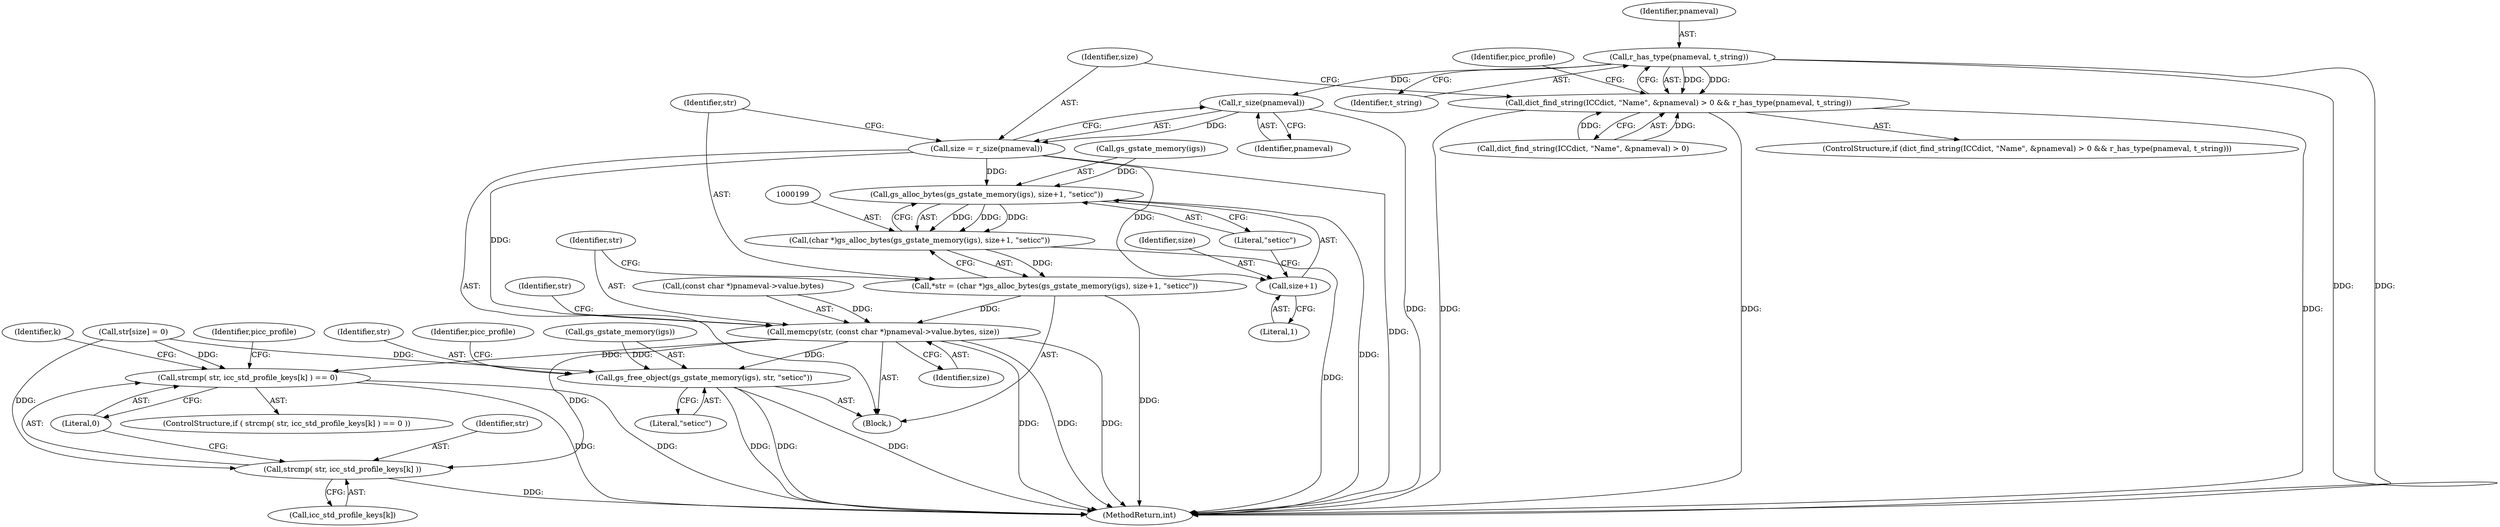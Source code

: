 digraph "0_ghostscript_67d760ab775dae4efe803b5944b0439aa3c0b04a@pointer" {
"1000186" [label="(Call,r_has_type(pnameval, t_string))"];
"1000178" [label="(Call,dict_find_string(ICCdict, \"Name\", &pnameval) > 0 && r_has_type(pnameval, t_string))"];
"1000193" [label="(Call,r_size(pnameval))"];
"1000191" [label="(Call,size = r_size(pnameval))"];
"1000200" [label="(Call,gs_alloc_bytes(gs_gstate_memory(igs), size+1, \"seticc\"))"];
"1000198" [label="(Call,(char *)gs_alloc_bytes(gs_gstate_memory(igs), size+1, \"seticc\"))"];
"1000196" [label="(Call,*str = (char *)gs_alloc_bytes(gs_gstate_memory(igs), size+1, \"seticc\"))"];
"1000207" [label="(Call,memcpy(str, (const char *)pnameval->value.bytes, size))"];
"1000233" [label="(Call,strcmp( str, icc_std_profile_keys[k] ) == 0)"];
"1000234" [label="(Call,strcmp( str, icc_std_profile_keys[k] ))"];
"1000254" [label="(Call,gs_free_object(gs_gstate_memory(igs), str, \"seticc\"))"];
"1000203" [label="(Call,size+1)"];
"1000217" [label="(Call,str[size] = 0)"];
"1000219" [label="(Identifier,str)"];
"1000589" [label="(MethodReturn,int)"];
"1000198" [label="(Call,(char *)gs_alloc_bytes(gs_gstate_memory(igs), size+1, \"seticc\"))"];
"1000197" [label="(Identifier,str)"];
"1000191" [label="(Call,size = r_size(pnameval))"];
"1000187" [label="(Identifier,pnameval)"];
"1000201" [label="(Call,gs_gstate_memory(igs))"];
"1000257" [label="(Identifier,str)"];
"1000177" [label="(ControlStructure,if (dict_find_string(ICCdict, \"Name\", &pnameval) > 0 && r_has_type(pnameval, t_string)))"];
"1000194" [label="(Identifier,pnameval)"];
"1000232" [label="(ControlStructure,if ( strcmp( str, icc_std_profile_keys[k] ) == 0 ))"];
"1000204" [label="(Identifier,size)"];
"1000179" [label="(Call,dict_find_string(ICCdict, \"Name\", &pnameval) > 0)"];
"1000189" [label="(Block,)"];
"1000203" [label="(Call,size+1)"];
"1000216" [label="(Identifier,size)"];
"1000209" [label="(Call,(const char *)pnameval->value.bytes)"];
"1000192" [label="(Identifier,size)"];
"1000236" [label="(Call,icc_std_profile_keys[k])"];
"1000188" [label="(Identifier,t_string)"];
"1000200" [label="(Call,gs_alloc_bytes(gs_gstate_memory(igs), size+1, \"seticc\"))"];
"1000242" [label="(Identifier,picc_profile)"];
"1000254" [label="(Call,gs_free_object(gs_gstate_memory(igs), str, \"seticc\"))"];
"1000205" [label="(Literal,1)"];
"1000196" [label="(Call,*str = (char *)gs_alloc_bytes(gs_gstate_memory(igs), size+1, \"seticc\"))"];
"1000262" [label="(Identifier,picc_profile)"];
"1000206" [label="(Literal,\"seticc\")"];
"1000239" [label="(Literal,0)"];
"1000230" [label="(Identifier,k)"];
"1000258" [label="(Literal,\"seticc\")"];
"1000178" [label="(Call,dict_find_string(ICCdict, \"Name\", &pnameval) > 0 && r_has_type(pnameval, t_string))"];
"1000186" [label="(Call,r_has_type(pnameval, t_string))"];
"1000208" [label="(Identifier,str)"];
"1000233" [label="(Call,strcmp( str, icc_std_profile_keys[k] ) == 0)"];
"1000193" [label="(Call,r_size(pnameval))"];
"1000207" [label="(Call,memcpy(str, (const char *)pnameval->value.bytes, size))"];
"1000235" [label="(Identifier,str)"];
"1000293" [label="(Identifier,picc_profile)"];
"1000234" [label="(Call,strcmp( str, icc_std_profile_keys[k] ))"];
"1000255" [label="(Call,gs_gstate_memory(igs))"];
"1000186" -> "1000178"  [label="AST: "];
"1000186" -> "1000188"  [label="CFG: "];
"1000187" -> "1000186"  [label="AST: "];
"1000188" -> "1000186"  [label="AST: "];
"1000178" -> "1000186"  [label="CFG: "];
"1000186" -> "1000589"  [label="DDG: "];
"1000186" -> "1000589"  [label="DDG: "];
"1000186" -> "1000178"  [label="DDG: "];
"1000186" -> "1000178"  [label="DDG: "];
"1000186" -> "1000193"  [label="DDG: "];
"1000178" -> "1000177"  [label="AST: "];
"1000178" -> "1000179"  [label="CFG: "];
"1000179" -> "1000178"  [label="AST: "];
"1000192" -> "1000178"  [label="CFG: "];
"1000262" -> "1000178"  [label="CFG: "];
"1000178" -> "1000589"  [label="DDG: "];
"1000178" -> "1000589"  [label="DDG: "];
"1000178" -> "1000589"  [label="DDG: "];
"1000179" -> "1000178"  [label="DDG: "];
"1000179" -> "1000178"  [label="DDG: "];
"1000193" -> "1000191"  [label="AST: "];
"1000193" -> "1000194"  [label="CFG: "];
"1000194" -> "1000193"  [label="AST: "];
"1000191" -> "1000193"  [label="CFG: "];
"1000193" -> "1000589"  [label="DDG: "];
"1000193" -> "1000191"  [label="DDG: "];
"1000191" -> "1000189"  [label="AST: "];
"1000192" -> "1000191"  [label="AST: "];
"1000197" -> "1000191"  [label="CFG: "];
"1000191" -> "1000589"  [label="DDG: "];
"1000191" -> "1000200"  [label="DDG: "];
"1000191" -> "1000203"  [label="DDG: "];
"1000191" -> "1000207"  [label="DDG: "];
"1000200" -> "1000198"  [label="AST: "];
"1000200" -> "1000206"  [label="CFG: "];
"1000201" -> "1000200"  [label="AST: "];
"1000203" -> "1000200"  [label="AST: "];
"1000206" -> "1000200"  [label="AST: "];
"1000198" -> "1000200"  [label="CFG: "];
"1000200" -> "1000589"  [label="DDG: "];
"1000200" -> "1000198"  [label="DDG: "];
"1000200" -> "1000198"  [label="DDG: "];
"1000200" -> "1000198"  [label="DDG: "];
"1000201" -> "1000200"  [label="DDG: "];
"1000198" -> "1000196"  [label="AST: "];
"1000199" -> "1000198"  [label="AST: "];
"1000196" -> "1000198"  [label="CFG: "];
"1000198" -> "1000589"  [label="DDG: "];
"1000198" -> "1000196"  [label="DDG: "];
"1000196" -> "1000189"  [label="AST: "];
"1000197" -> "1000196"  [label="AST: "];
"1000208" -> "1000196"  [label="CFG: "];
"1000196" -> "1000589"  [label="DDG: "];
"1000196" -> "1000207"  [label="DDG: "];
"1000207" -> "1000189"  [label="AST: "];
"1000207" -> "1000216"  [label="CFG: "];
"1000208" -> "1000207"  [label="AST: "];
"1000209" -> "1000207"  [label="AST: "];
"1000216" -> "1000207"  [label="AST: "];
"1000219" -> "1000207"  [label="CFG: "];
"1000207" -> "1000589"  [label="DDG: "];
"1000207" -> "1000589"  [label="DDG: "];
"1000207" -> "1000589"  [label="DDG: "];
"1000209" -> "1000207"  [label="DDG: "];
"1000207" -> "1000233"  [label="DDG: "];
"1000207" -> "1000234"  [label="DDG: "];
"1000207" -> "1000254"  [label="DDG: "];
"1000233" -> "1000232"  [label="AST: "];
"1000233" -> "1000239"  [label="CFG: "];
"1000234" -> "1000233"  [label="AST: "];
"1000239" -> "1000233"  [label="AST: "];
"1000242" -> "1000233"  [label="CFG: "];
"1000230" -> "1000233"  [label="CFG: "];
"1000233" -> "1000589"  [label="DDG: "];
"1000233" -> "1000589"  [label="DDG: "];
"1000217" -> "1000233"  [label="DDG: "];
"1000234" -> "1000236"  [label="CFG: "];
"1000235" -> "1000234"  [label="AST: "];
"1000236" -> "1000234"  [label="AST: "];
"1000239" -> "1000234"  [label="CFG: "];
"1000234" -> "1000589"  [label="DDG: "];
"1000217" -> "1000234"  [label="DDG: "];
"1000254" -> "1000189"  [label="AST: "];
"1000254" -> "1000258"  [label="CFG: "];
"1000255" -> "1000254"  [label="AST: "];
"1000257" -> "1000254"  [label="AST: "];
"1000258" -> "1000254"  [label="AST: "];
"1000293" -> "1000254"  [label="CFG: "];
"1000254" -> "1000589"  [label="DDG: "];
"1000254" -> "1000589"  [label="DDG: "];
"1000254" -> "1000589"  [label="DDG: "];
"1000255" -> "1000254"  [label="DDG: "];
"1000217" -> "1000254"  [label="DDG: "];
"1000203" -> "1000205"  [label="CFG: "];
"1000204" -> "1000203"  [label="AST: "];
"1000205" -> "1000203"  [label="AST: "];
"1000206" -> "1000203"  [label="CFG: "];
}
